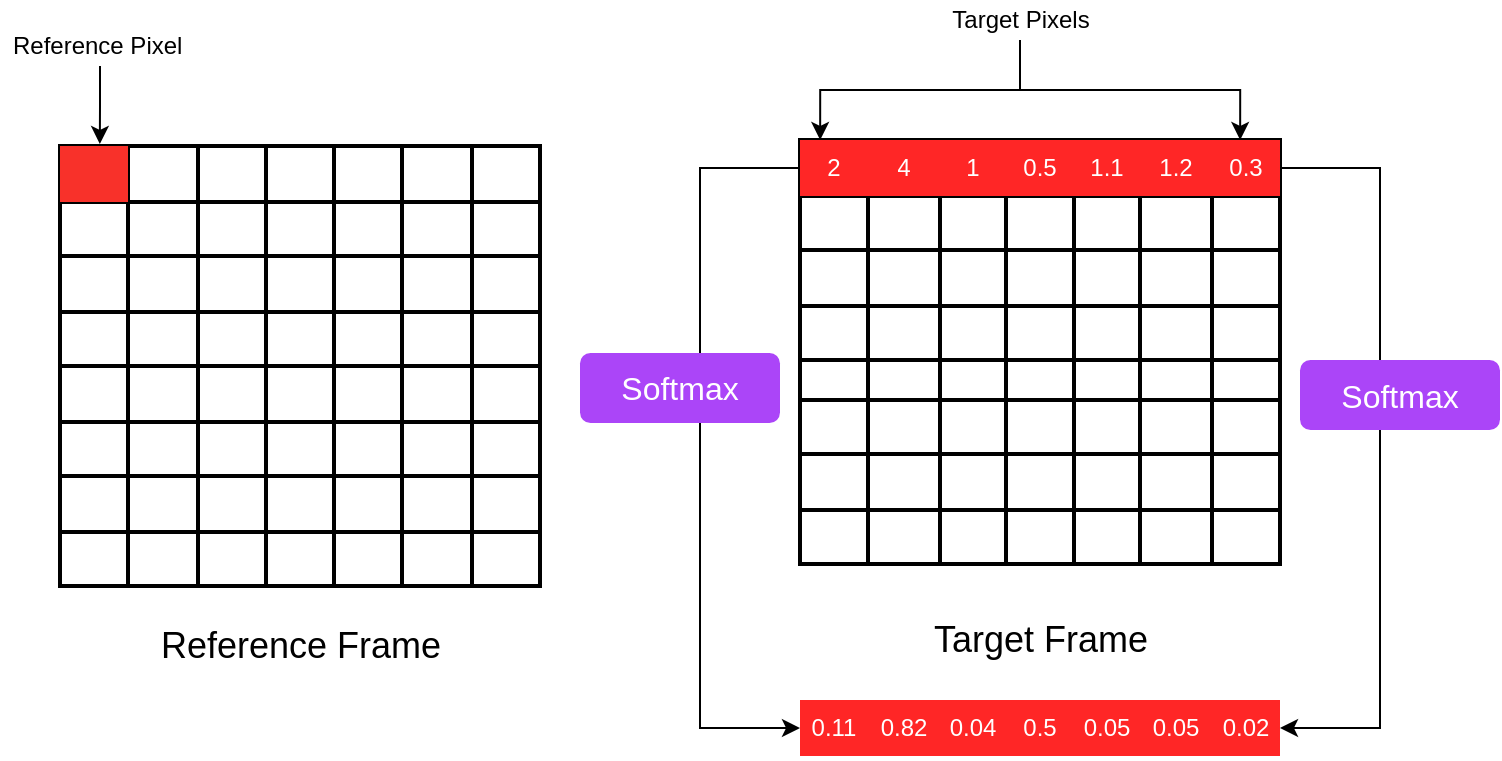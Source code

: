 <mxfile version="13.4.9" type="github"><diagram id="ZaHDb8Vr0umvBKEfv-6q" name="Page-1"><mxGraphModel dx="1355" dy="774" grid="1" gridSize="10" guides="1" tooltips="1" connect="1" arrows="1" fold="1" page="1" pageScale="1" pageWidth="827" pageHeight="1169" math="0" shadow="0"><root><mxCell id="0"/><mxCell id="1" parent="0"/><mxCell id="7DHWSDIL2LUQVgGA5AOa-70" value="" style="shape=table;html=1;whiteSpace=wrap;startSize=0;container=1;collapsible=0;childLayout=tableLayout;strokeWidth=2;" vertex="1" parent="1"><mxGeometry x="460" y="180" width="240" height="212" as="geometry"/></mxCell><mxCell id="7DHWSDIL2LUQVgGA5AOa-71" style="shape=partialRectangle;html=1;whiteSpace=wrap;collapsible=0;dropTarget=0;pointerEvents=0;fillColor=none;top=0;left=0;bottom=0;right=0;points=[[0,0.5],[1,0.5]];portConstraint=eastwest;opacity=0;fontColor=#FFFFFF;" vertex="1" parent="7DHWSDIL2LUQVgGA5AOa-70"><mxGeometry width="240" height="28" as="geometry"/></mxCell><mxCell id="7DHWSDIL2LUQVgGA5AOa-72" value="2" style="shape=partialRectangle;html=1;whiteSpace=wrap;connectable=0;top=0;left=0;bottom=0;right=0;overflow=hidden;fillColor=#FF2626;strokeWidth=3;fontColor=#FFFFFF;" vertex="1" parent="7DHWSDIL2LUQVgGA5AOa-71"><mxGeometry width="34" height="28" as="geometry"/></mxCell><mxCell id="7DHWSDIL2LUQVgGA5AOa-73" value="4" style="shape=partialRectangle;html=1;whiteSpace=wrap;connectable=0;top=0;left=0;bottom=0;right=0;overflow=hidden;fillColor=#FF2626;fontColor=#FFFFFF;" vertex="1" parent="7DHWSDIL2LUQVgGA5AOa-71"><mxGeometry x="34" width="36" height="28" as="geometry"/></mxCell><mxCell id="7DHWSDIL2LUQVgGA5AOa-74" value="1" style="shape=partialRectangle;html=1;whiteSpace=wrap;connectable=0;top=0;left=0;bottom=0;right=0;overflow=hidden;fillColor=#FF2626;fontColor=#FFFFFF;" vertex="1" parent="7DHWSDIL2LUQVgGA5AOa-71"><mxGeometry x="70" width="33" height="28" as="geometry"/></mxCell><mxCell id="7DHWSDIL2LUQVgGA5AOa-75" value="0.5" style="shape=partialRectangle;html=1;whiteSpace=wrap;connectable=0;top=0;left=0;bottom=0;right=0;overflow=hidden;fillColor=#FF2626;fontColor=#FFFFFF;" vertex="1" parent="7DHWSDIL2LUQVgGA5AOa-71"><mxGeometry x="103" width="34" height="28" as="geometry"/></mxCell><mxCell id="7DHWSDIL2LUQVgGA5AOa-76" value="1.1" style="shape=partialRectangle;html=1;whiteSpace=wrap;connectable=0;top=0;left=0;bottom=0;right=0;overflow=hidden;fillColor=#FF2626;fontColor=#FFFFFF;" vertex="1" parent="7DHWSDIL2LUQVgGA5AOa-71"><mxGeometry x="137" width="33" height="28" as="geometry"/></mxCell><mxCell id="7DHWSDIL2LUQVgGA5AOa-77" value="1.2" style="shape=partialRectangle;html=1;whiteSpace=wrap;connectable=0;top=0;left=0;bottom=0;right=0;overflow=hidden;fillColor=#FF2626;fontColor=#FFFFFF;" vertex="1" parent="7DHWSDIL2LUQVgGA5AOa-71"><mxGeometry x="170" width="36" height="28" as="geometry"/></mxCell><mxCell id="7DHWSDIL2LUQVgGA5AOa-78" value="0.3" style="shape=partialRectangle;html=1;whiteSpace=wrap;connectable=0;top=0;left=0;bottom=0;right=0;overflow=hidden;fillColor=#FF2626;fontColor=#FFFFFF;" vertex="1" parent="7DHWSDIL2LUQVgGA5AOa-71"><mxGeometry x="206" width="34" height="28" as="geometry"/></mxCell><mxCell id="7DHWSDIL2LUQVgGA5AOa-79" style="shape=partialRectangle;html=1;whiteSpace=wrap;collapsible=0;dropTarget=0;pointerEvents=0;fillColor=none;top=0;left=0;bottom=0;right=0;points=[[0,0.5],[1,0.5]];portConstraint=eastwest;" vertex="1" parent="7DHWSDIL2LUQVgGA5AOa-70"><mxGeometry y="28" width="240" height="27" as="geometry"/></mxCell><mxCell id="7DHWSDIL2LUQVgGA5AOa-80" style="shape=partialRectangle;html=1;whiteSpace=wrap;connectable=0;fillColor=none;top=0;left=0;bottom=0;right=0;overflow=hidden;" vertex="1" parent="7DHWSDIL2LUQVgGA5AOa-79"><mxGeometry width="34" height="27" as="geometry"/></mxCell><mxCell id="7DHWSDIL2LUQVgGA5AOa-81" style="shape=partialRectangle;html=1;whiteSpace=wrap;connectable=0;fillColor=none;top=0;left=0;bottom=0;right=0;overflow=hidden;" vertex="1" parent="7DHWSDIL2LUQVgGA5AOa-79"><mxGeometry x="34" width="36" height="27" as="geometry"/></mxCell><mxCell id="7DHWSDIL2LUQVgGA5AOa-82" style="shape=partialRectangle;html=1;whiteSpace=wrap;connectable=0;fillColor=none;top=0;left=0;bottom=0;right=0;overflow=hidden;" vertex="1" parent="7DHWSDIL2LUQVgGA5AOa-79"><mxGeometry x="70" width="33" height="27" as="geometry"/></mxCell><mxCell id="7DHWSDIL2LUQVgGA5AOa-83" style="shape=partialRectangle;html=1;whiteSpace=wrap;connectable=0;fillColor=none;top=0;left=0;bottom=0;right=0;overflow=hidden;" vertex="1" parent="7DHWSDIL2LUQVgGA5AOa-79"><mxGeometry x="103" width="34" height="27" as="geometry"/></mxCell><mxCell id="7DHWSDIL2LUQVgGA5AOa-84" style="shape=partialRectangle;html=1;whiteSpace=wrap;connectable=0;fillColor=none;top=0;left=0;bottom=0;right=0;overflow=hidden;" vertex="1" parent="7DHWSDIL2LUQVgGA5AOa-79"><mxGeometry x="137" width="33" height="27" as="geometry"/></mxCell><mxCell id="7DHWSDIL2LUQVgGA5AOa-85" style="shape=partialRectangle;html=1;whiteSpace=wrap;connectable=0;fillColor=none;top=0;left=0;bottom=0;right=0;overflow=hidden;" vertex="1" parent="7DHWSDIL2LUQVgGA5AOa-79"><mxGeometry x="170" width="36" height="27" as="geometry"/></mxCell><mxCell id="7DHWSDIL2LUQVgGA5AOa-86" style="shape=partialRectangle;html=1;whiteSpace=wrap;connectable=0;fillColor=none;top=0;left=0;bottom=0;right=0;overflow=hidden;" vertex="1" parent="7DHWSDIL2LUQVgGA5AOa-79"><mxGeometry x="206" width="34" height="27" as="geometry"/></mxCell><mxCell id="7DHWSDIL2LUQVgGA5AOa-87" style="shape=partialRectangle;html=1;whiteSpace=wrap;collapsible=0;dropTarget=0;pointerEvents=0;fillColor=none;top=0;left=0;bottom=0;right=0;points=[[0,0.5],[1,0.5]];portConstraint=eastwest;" vertex="1" parent="7DHWSDIL2LUQVgGA5AOa-70"><mxGeometry y="55" width="240" height="28" as="geometry"/></mxCell><mxCell id="7DHWSDIL2LUQVgGA5AOa-88" style="shape=partialRectangle;html=1;whiteSpace=wrap;connectable=0;fillColor=none;top=0;left=0;bottom=0;right=0;overflow=hidden;" vertex="1" parent="7DHWSDIL2LUQVgGA5AOa-87"><mxGeometry width="34" height="28" as="geometry"/></mxCell><mxCell id="7DHWSDIL2LUQVgGA5AOa-89" style="shape=partialRectangle;html=1;whiteSpace=wrap;connectable=0;fillColor=none;top=0;left=0;bottom=0;right=0;overflow=hidden;" vertex="1" parent="7DHWSDIL2LUQVgGA5AOa-87"><mxGeometry x="34" width="36" height="28" as="geometry"/></mxCell><mxCell id="7DHWSDIL2LUQVgGA5AOa-90" style="shape=partialRectangle;html=1;whiteSpace=wrap;connectable=0;fillColor=none;top=0;left=0;bottom=0;right=0;overflow=hidden;" vertex="1" parent="7DHWSDIL2LUQVgGA5AOa-87"><mxGeometry x="70" width="33" height="28" as="geometry"/></mxCell><mxCell id="7DHWSDIL2LUQVgGA5AOa-91" style="shape=partialRectangle;html=1;whiteSpace=wrap;connectable=0;fillColor=none;top=0;left=0;bottom=0;right=0;overflow=hidden;" vertex="1" parent="7DHWSDIL2LUQVgGA5AOa-87"><mxGeometry x="103" width="34" height="28" as="geometry"/></mxCell><mxCell id="7DHWSDIL2LUQVgGA5AOa-92" style="shape=partialRectangle;html=1;whiteSpace=wrap;connectable=0;fillColor=none;top=0;left=0;bottom=0;right=0;overflow=hidden;" vertex="1" parent="7DHWSDIL2LUQVgGA5AOa-87"><mxGeometry x="137" width="33" height="28" as="geometry"/></mxCell><mxCell id="7DHWSDIL2LUQVgGA5AOa-93" style="shape=partialRectangle;html=1;whiteSpace=wrap;connectable=0;fillColor=none;top=0;left=0;bottom=0;right=0;overflow=hidden;" vertex="1" parent="7DHWSDIL2LUQVgGA5AOa-87"><mxGeometry x="170" width="36" height="28" as="geometry"/></mxCell><mxCell id="7DHWSDIL2LUQVgGA5AOa-94" style="shape=partialRectangle;html=1;whiteSpace=wrap;connectable=0;fillColor=none;top=0;left=0;bottom=0;right=0;overflow=hidden;" vertex="1" parent="7DHWSDIL2LUQVgGA5AOa-87"><mxGeometry x="206" width="34" height="28" as="geometry"/></mxCell><mxCell id="7DHWSDIL2LUQVgGA5AOa-95" style="shape=partialRectangle;html=1;whiteSpace=wrap;collapsible=0;dropTarget=0;pointerEvents=0;fillColor=none;top=0;left=0;bottom=0;right=0;points=[[0,0.5],[1,0.5]];portConstraint=eastwest;" vertex="1" parent="7DHWSDIL2LUQVgGA5AOa-70"><mxGeometry y="83" width="240" height="27" as="geometry"/></mxCell><mxCell id="7DHWSDIL2LUQVgGA5AOa-96" style="shape=partialRectangle;html=1;whiteSpace=wrap;connectable=0;fillColor=none;top=0;left=0;bottom=0;right=0;overflow=hidden;" vertex="1" parent="7DHWSDIL2LUQVgGA5AOa-95"><mxGeometry width="34" height="27" as="geometry"/></mxCell><mxCell id="7DHWSDIL2LUQVgGA5AOa-97" style="shape=partialRectangle;html=1;whiteSpace=wrap;connectable=0;fillColor=none;top=0;left=0;bottom=0;right=0;overflow=hidden;" vertex="1" parent="7DHWSDIL2LUQVgGA5AOa-95"><mxGeometry x="34" width="36" height="27" as="geometry"/></mxCell><mxCell id="7DHWSDIL2LUQVgGA5AOa-98" style="shape=partialRectangle;html=1;whiteSpace=wrap;connectable=0;fillColor=none;top=0;left=0;bottom=0;right=0;overflow=hidden;" vertex="1" parent="7DHWSDIL2LUQVgGA5AOa-95"><mxGeometry x="70" width="33" height="27" as="geometry"/></mxCell><mxCell id="7DHWSDIL2LUQVgGA5AOa-99" style="shape=partialRectangle;html=1;whiteSpace=wrap;connectable=0;fillColor=none;top=0;left=0;bottom=0;right=0;overflow=hidden;" vertex="1" parent="7DHWSDIL2LUQVgGA5AOa-95"><mxGeometry x="103" width="34" height="27" as="geometry"/></mxCell><mxCell id="7DHWSDIL2LUQVgGA5AOa-100" style="shape=partialRectangle;html=1;whiteSpace=wrap;connectable=0;fillColor=none;top=0;left=0;bottom=0;right=0;overflow=hidden;" vertex="1" parent="7DHWSDIL2LUQVgGA5AOa-95"><mxGeometry x="137" width="33" height="27" as="geometry"/></mxCell><mxCell id="7DHWSDIL2LUQVgGA5AOa-101" style="shape=partialRectangle;html=1;whiteSpace=wrap;connectable=0;fillColor=none;top=0;left=0;bottom=0;right=0;overflow=hidden;" vertex="1" parent="7DHWSDIL2LUQVgGA5AOa-95"><mxGeometry x="170" width="36" height="27" as="geometry"/></mxCell><mxCell id="7DHWSDIL2LUQVgGA5AOa-102" style="shape=partialRectangle;html=1;whiteSpace=wrap;connectable=0;fillColor=none;top=0;left=0;bottom=0;right=0;overflow=hidden;" vertex="1" parent="7DHWSDIL2LUQVgGA5AOa-95"><mxGeometry x="206" width="34" height="27" as="geometry"/></mxCell><mxCell id="7DHWSDIL2LUQVgGA5AOa-103" style="shape=partialRectangle;html=1;whiteSpace=wrap;collapsible=0;dropTarget=0;pointerEvents=0;fillColor=none;top=0;left=0;bottom=0;right=0;points=[[0,0.5],[1,0.5]];portConstraint=eastwest;" vertex="1" parent="7DHWSDIL2LUQVgGA5AOa-70"><mxGeometry y="110" width="240" height="20" as="geometry"/></mxCell><mxCell id="7DHWSDIL2LUQVgGA5AOa-104" style="shape=partialRectangle;html=1;whiteSpace=wrap;connectable=0;fillColor=none;top=0;left=0;bottom=0;right=0;overflow=hidden;" vertex="1" parent="7DHWSDIL2LUQVgGA5AOa-103"><mxGeometry width="34" height="20" as="geometry"/></mxCell><mxCell id="7DHWSDIL2LUQVgGA5AOa-105" style="shape=partialRectangle;html=1;whiteSpace=wrap;connectable=0;fillColor=none;top=0;left=0;bottom=0;right=0;overflow=hidden;" vertex="1" parent="7DHWSDIL2LUQVgGA5AOa-103"><mxGeometry x="34" width="36" height="20" as="geometry"/></mxCell><mxCell id="7DHWSDIL2LUQVgGA5AOa-106" style="shape=partialRectangle;html=1;whiteSpace=wrap;connectable=0;fillColor=none;top=0;left=0;bottom=0;right=0;overflow=hidden;" vertex="1" parent="7DHWSDIL2LUQVgGA5AOa-103"><mxGeometry x="70" width="33" height="20" as="geometry"/></mxCell><mxCell id="7DHWSDIL2LUQVgGA5AOa-107" style="shape=partialRectangle;html=1;whiteSpace=wrap;connectable=0;fillColor=none;top=0;left=0;bottom=0;right=0;overflow=hidden;" vertex="1" parent="7DHWSDIL2LUQVgGA5AOa-103"><mxGeometry x="103" width="34" height="20" as="geometry"/></mxCell><mxCell id="7DHWSDIL2LUQVgGA5AOa-108" style="shape=partialRectangle;html=1;whiteSpace=wrap;connectable=0;fillColor=none;top=0;left=0;bottom=0;right=0;overflow=hidden;" vertex="1" parent="7DHWSDIL2LUQVgGA5AOa-103"><mxGeometry x="137" width="33" height="20" as="geometry"/></mxCell><mxCell id="7DHWSDIL2LUQVgGA5AOa-109" style="shape=partialRectangle;html=1;whiteSpace=wrap;connectable=0;fillColor=none;top=0;left=0;bottom=0;right=0;overflow=hidden;" vertex="1" parent="7DHWSDIL2LUQVgGA5AOa-103"><mxGeometry x="170" width="36" height="20" as="geometry"/></mxCell><mxCell id="7DHWSDIL2LUQVgGA5AOa-110" style="shape=partialRectangle;html=1;whiteSpace=wrap;connectable=0;fillColor=none;top=0;left=0;bottom=0;right=0;overflow=hidden;" vertex="1" parent="7DHWSDIL2LUQVgGA5AOa-103"><mxGeometry x="206" width="34" height="20" as="geometry"/></mxCell><mxCell id="7DHWSDIL2LUQVgGA5AOa-111" value="" style="shape=partialRectangle;html=1;whiteSpace=wrap;collapsible=0;dropTarget=0;pointerEvents=0;fillColor=none;top=0;left=0;bottom=0;right=0;points=[[0,0.5],[1,0.5]];portConstraint=eastwest;" vertex="1" parent="7DHWSDIL2LUQVgGA5AOa-70"><mxGeometry y="130" width="240" height="27" as="geometry"/></mxCell><mxCell id="7DHWSDIL2LUQVgGA5AOa-112" style="shape=partialRectangle;html=1;whiteSpace=wrap;connectable=0;fillColor=none;top=0;left=0;bottom=0;right=0;overflow=hidden;" vertex="1" parent="7DHWSDIL2LUQVgGA5AOa-111"><mxGeometry width="34" height="27" as="geometry"/></mxCell><mxCell id="7DHWSDIL2LUQVgGA5AOa-113" style="shape=partialRectangle;html=1;whiteSpace=wrap;connectable=0;fillColor=none;top=0;left=0;bottom=0;right=0;overflow=hidden;" vertex="1" parent="7DHWSDIL2LUQVgGA5AOa-111"><mxGeometry x="34" width="36" height="27" as="geometry"/></mxCell><mxCell id="7DHWSDIL2LUQVgGA5AOa-114" style="shape=partialRectangle;html=1;whiteSpace=wrap;connectable=0;fillColor=none;top=0;left=0;bottom=0;right=0;overflow=hidden;" vertex="1" parent="7DHWSDIL2LUQVgGA5AOa-111"><mxGeometry x="70" width="33" height="27" as="geometry"/></mxCell><mxCell id="7DHWSDIL2LUQVgGA5AOa-115" value="" style="shape=partialRectangle;html=1;whiteSpace=wrap;connectable=0;fillColor=none;top=0;left=0;bottom=0;right=0;overflow=hidden;" vertex="1" parent="7DHWSDIL2LUQVgGA5AOa-111"><mxGeometry x="103" width="34" height="27" as="geometry"/></mxCell><mxCell id="7DHWSDIL2LUQVgGA5AOa-116" value="" style="shape=partialRectangle;html=1;whiteSpace=wrap;connectable=0;fillColor=none;top=0;left=0;bottom=0;right=0;overflow=hidden;" vertex="1" parent="7DHWSDIL2LUQVgGA5AOa-111"><mxGeometry x="137" width="33" height="27" as="geometry"/></mxCell><mxCell id="7DHWSDIL2LUQVgGA5AOa-117" value="" style="shape=partialRectangle;html=1;whiteSpace=wrap;connectable=0;fillColor=none;top=0;left=0;bottom=0;right=0;overflow=hidden;" vertex="1" parent="7DHWSDIL2LUQVgGA5AOa-111"><mxGeometry x="170" width="36" height="27" as="geometry"/></mxCell><mxCell id="7DHWSDIL2LUQVgGA5AOa-118" style="shape=partialRectangle;html=1;whiteSpace=wrap;connectable=0;fillColor=none;top=0;left=0;bottom=0;right=0;overflow=hidden;" vertex="1" parent="7DHWSDIL2LUQVgGA5AOa-111"><mxGeometry x="206" width="34" height="27" as="geometry"/></mxCell><mxCell id="7DHWSDIL2LUQVgGA5AOa-119" value="" style="shape=partialRectangle;html=1;whiteSpace=wrap;collapsible=0;dropTarget=0;pointerEvents=0;fillColor=none;top=0;left=0;bottom=0;right=0;points=[[0,0.5],[1,0.5]];portConstraint=eastwest;" vertex="1" parent="7DHWSDIL2LUQVgGA5AOa-70"><mxGeometry y="157" width="240" height="28" as="geometry"/></mxCell><mxCell id="7DHWSDIL2LUQVgGA5AOa-120" style="shape=partialRectangle;html=1;whiteSpace=wrap;connectable=0;fillColor=none;top=0;left=0;bottom=0;right=0;overflow=hidden;" vertex="1" parent="7DHWSDIL2LUQVgGA5AOa-119"><mxGeometry width="34" height="28" as="geometry"/></mxCell><mxCell id="7DHWSDIL2LUQVgGA5AOa-121" style="shape=partialRectangle;html=1;whiteSpace=wrap;connectable=0;fillColor=none;top=0;left=0;bottom=0;right=0;overflow=hidden;" vertex="1" parent="7DHWSDIL2LUQVgGA5AOa-119"><mxGeometry x="34" width="36" height="28" as="geometry"/></mxCell><mxCell id="7DHWSDIL2LUQVgGA5AOa-122" style="shape=partialRectangle;html=1;whiteSpace=wrap;connectable=0;fillColor=none;top=0;left=0;bottom=0;right=0;overflow=hidden;" vertex="1" parent="7DHWSDIL2LUQVgGA5AOa-119"><mxGeometry x="70" width="33" height="28" as="geometry"/></mxCell><mxCell id="7DHWSDIL2LUQVgGA5AOa-123" value="" style="shape=partialRectangle;html=1;whiteSpace=wrap;connectable=0;fillColor=none;top=0;left=0;bottom=0;right=0;overflow=hidden;" vertex="1" parent="7DHWSDIL2LUQVgGA5AOa-119"><mxGeometry x="103" width="34" height="28" as="geometry"/></mxCell><mxCell id="7DHWSDIL2LUQVgGA5AOa-124" value="" style="shape=partialRectangle;html=1;whiteSpace=wrap;connectable=0;fillColor=none;top=0;left=0;bottom=0;right=0;overflow=hidden;" vertex="1" parent="7DHWSDIL2LUQVgGA5AOa-119"><mxGeometry x="137" width="33" height="28" as="geometry"/></mxCell><mxCell id="7DHWSDIL2LUQVgGA5AOa-125" value="" style="shape=partialRectangle;html=1;whiteSpace=wrap;connectable=0;fillColor=none;top=0;left=0;bottom=0;right=0;overflow=hidden;" vertex="1" parent="7DHWSDIL2LUQVgGA5AOa-119"><mxGeometry x="170" width="36" height="28" as="geometry"/></mxCell><mxCell id="7DHWSDIL2LUQVgGA5AOa-126" style="shape=partialRectangle;html=1;whiteSpace=wrap;connectable=0;fillColor=none;top=0;left=0;bottom=0;right=0;overflow=hidden;" vertex="1" parent="7DHWSDIL2LUQVgGA5AOa-119"><mxGeometry x="206" width="34" height="28" as="geometry"/></mxCell><mxCell id="7DHWSDIL2LUQVgGA5AOa-127" value="" style="shape=partialRectangle;html=1;whiteSpace=wrap;collapsible=0;dropTarget=0;pointerEvents=0;fillColor=none;top=0;left=0;bottom=0;right=0;points=[[0,0.5],[1,0.5]];portConstraint=eastwest;" vertex="1" parent="7DHWSDIL2LUQVgGA5AOa-70"><mxGeometry y="185" width="240" height="27" as="geometry"/></mxCell><mxCell id="7DHWSDIL2LUQVgGA5AOa-128" style="shape=partialRectangle;html=1;whiteSpace=wrap;connectable=0;fillColor=none;top=0;left=0;bottom=0;right=0;overflow=hidden;" vertex="1" parent="7DHWSDIL2LUQVgGA5AOa-127"><mxGeometry width="34" height="27" as="geometry"/></mxCell><mxCell id="7DHWSDIL2LUQVgGA5AOa-129" style="shape=partialRectangle;html=1;whiteSpace=wrap;connectable=0;fillColor=none;top=0;left=0;bottom=0;right=0;overflow=hidden;" vertex="1" parent="7DHWSDIL2LUQVgGA5AOa-127"><mxGeometry x="34" width="36" height="27" as="geometry"/></mxCell><mxCell id="7DHWSDIL2LUQVgGA5AOa-130" style="shape=partialRectangle;html=1;whiteSpace=wrap;connectable=0;fillColor=none;top=0;left=0;bottom=0;right=0;overflow=hidden;" vertex="1" parent="7DHWSDIL2LUQVgGA5AOa-127"><mxGeometry x="70" width="33" height="27" as="geometry"/></mxCell><mxCell id="7DHWSDIL2LUQVgGA5AOa-131" value="" style="shape=partialRectangle;html=1;whiteSpace=wrap;connectable=0;fillColor=none;top=0;left=0;bottom=0;right=0;overflow=hidden;" vertex="1" parent="7DHWSDIL2LUQVgGA5AOa-127"><mxGeometry x="103" width="34" height="27" as="geometry"/></mxCell><mxCell id="7DHWSDIL2LUQVgGA5AOa-132" value="" style="shape=partialRectangle;html=1;whiteSpace=wrap;connectable=0;fillColor=none;top=0;left=0;bottom=0;right=0;overflow=hidden;" vertex="1" parent="7DHWSDIL2LUQVgGA5AOa-127"><mxGeometry x="137" width="33" height="27" as="geometry"/></mxCell><mxCell id="7DHWSDIL2LUQVgGA5AOa-133" value="" style="shape=partialRectangle;html=1;whiteSpace=wrap;connectable=0;fillColor=none;top=0;left=0;bottom=0;right=0;overflow=hidden;" vertex="1" parent="7DHWSDIL2LUQVgGA5AOa-127"><mxGeometry x="170" width="36" height="27" as="geometry"/></mxCell><mxCell id="7DHWSDIL2LUQVgGA5AOa-134" style="shape=partialRectangle;html=1;whiteSpace=wrap;connectable=0;fillColor=none;top=0;left=0;bottom=0;right=0;overflow=hidden;" vertex="1" parent="7DHWSDIL2LUQVgGA5AOa-127"><mxGeometry x="206" width="34" height="27" as="geometry"/></mxCell><mxCell id="7DHWSDIL2LUQVgGA5AOa-136" style="edgeStyle=orthogonalEdgeStyle;rounded=0;orthogonalLoop=1;jettySize=auto;html=1;entryX=0.083;entryY=-0.036;entryDx=0;entryDy=0;entryPerimeter=0;" edge="1" parent="1" source="7DHWSDIL2LUQVgGA5AOa-135" target="7DHWSDIL2LUQVgGA5AOa-62"><mxGeometry relative="1" as="geometry"/></mxCell><mxCell id="7DHWSDIL2LUQVgGA5AOa-135" value="Reference Pixel&amp;nbsp;" style="text;html=1;resizable=0;autosize=1;align=center;verticalAlign=middle;points=[];fillColor=none;strokeColor=none;rounded=0;" vertex="1" parent="1"><mxGeometry x="60" y="123" width="100" height="20" as="geometry"/></mxCell><mxCell id="7DHWSDIL2LUQVgGA5AOa-138" style="edgeStyle=orthogonalEdgeStyle;rounded=0;orthogonalLoop=1;jettySize=auto;html=1;entryX=0.042;entryY=0;entryDx=0;entryDy=0;entryPerimeter=0;" edge="1" parent="1" source="7DHWSDIL2LUQVgGA5AOa-137" target="7DHWSDIL2LUQVgGA5AOa-71"><mxGeometry relative="1" as="geometry"/></mxCell><mxCell id="7DHWSDIL2LUQVgGA5AOa-139" style="edgeStyle=orthogonalEdgeStyle;rounded=0;orthogonalLoop=1;jettySize=auto;html=1;entryX=0.917;entryY=0;entryDx=0;entryDy=0;entryPerimeter=0;" edge="1" parent="1" source="7DHWSDIL2LUQVgGA5AOa-137" target="7DHWSDIL2LUQVgGA5AOa-71"><mxGeometry relative="1" as="geometry"/></mxCell><mxCell id="7DHWSDIL2LUQVgGA5AOa-137" value="Target Pixels" style="text;html=1;resizable=0;autosize=1;align=center;verticalAlign=middle;points=[];fillColor=none;strokeColor=none;rounded=0;" vertex="1" parent="1"><mxGeometry x="530" y="110" width="80" height="20" as="geometry"/></mxCell><mxCell id="7DHWSDIL2LUQVgGA5AOa-140" value="&lt;font style=&quot;font-size: 18px&quot;&gt;Reference Frame&lt;/font&gt;" style="text;html=1;resizable=0;autosize=1;align=center;verticalAlign=middle;points=[];fillColor=none;strokeColor=none;rounded=0;opacity=0;" vertex="1" parent="1"><mxGeometry x="130" y="423" width="160" height="20" as="geometry"/></mxCell><mxCell id="7DHWSDIL2LUQVgGA5AOa-141" value="&lt;font style=&quot;font-size: 18px&quot;&gt;Target Frame&lt;/font&gt;" style="text;html=1;resizable=0;autosize=1;align=center;verticalAlign=middle;points=[];fillColor=none;strokeColor=none;rounded=0;opacity=0;" vertex="1" parent="1"><mxGeometry x="520" y="420" width="120" height="20" as="geometry"/></mxCell><mxCell id="7DHWSDIL2LUQVgGA5AOa-259" value="0." style="shape=partialRectangle;html=1;whiteSpace=wrap;collapsible=0;dropTarget=0;pointerEvents=0;fillColor=none;top=0;left=0;bottom=0;right=0;points=[[0,0.5],[1,0.5]];portConstraint=eastwest;opacity=0;fontColor=#FFFFFF;" vertex="1" parent="1"><mxGeometry x="460" y="460" width="240" height="28" as="geometry"/></mxCell><mxCell id="7DHWSDIL2LUQVgGA5AOa-260" value="0.11" style="shape=partialRectangle;html=1;whiteSpace=wrap;connectable=0;top=0;left=0;bottom=0;right=0;overflow=hidden;fillColor=#FF2626;strokeWidth=3;fontColor=#FFFFFF;" vertex="1" parent="7DHWSDIL2LUQVgGA5AOa-259"><mxGeometry width="34" height="28" as="geometry"/></mxCell><mxCell id="7DHWSDIL2LUQVgGA5AOa-261" value="0.82" style="shape=partialRectangle;html=1;whiteSpace=wrap;connectable=0;top=0;left=0;bottom=0;right=0;overflow=hidden;fillColor=#FF2626;fontColor=#FFFFFF;" vertex="1" parent="7DHWSDIL2LUQVgGA5AOa-259"><mxGeometry x="34" width="36" height="28" as="geometry"/></mxCell><mxCell id="7DHWSDIL2LUQVgGA5AOa-262" value="0.04" style="shape=partialRectangle;html=1;whiteSpace=wrap;connectable=0;top=0;left=0;bottom=0;right=0;overflow=hidden;fillColor=#FF2626;fontColor=#FFFFFF;" vertex="1" parent="7DHWSDIL2LUQVgGA5AOa-259"><mxGeometry x="70" width="33" height="28" as="geometry"/></mxCell><mxCell id="7DHWSDIL2LUQVgGA5AOa-263" value="0.5" style="shape=partialRectangle;html=1;whiteSpace=wrap;connectable=0;top=0;left=0;bottom=0;right=0;overflow=hidden;fillColor=#FF2626;fontColor=#FFFFFF;" vertex="1" parent="7DHWSDIL2LUQVgGA5AOa-259"><mxGeometry x="103" width="34" height="28" as="geometry"/></mxCell><mxCell id="7DHWSDIL2LUQVgGA5AOa-264" value="0.05" style="shape=partialRectangle;html=1;whiteSpace=wrap;connectable=0;top=0;left=0;bottom=0;right=0;overflow=hidden;fillColor=#FF2626;fontColor=#FFFFFF;" vertex="1" parent="7DHWSDIL2LUQVgGA5AOa-259"><mxGeometry x="137" width="33" height="28" as="geometry"/></mxCell><mxCell id="7DHWSDIL2LUQVgGA5AOa-265" value="0.05" style="shape=partialRectangle;html=1;whiteSpace=wrap;connectable=0;top=0;left=0;bottom=0;right=0;overflow=hidden;fillColor=#FF2626;fontColor=#FFFFFF;" vertex="1" parent="7DHWSDIL2LUQVgGA5AOa-259"><mxGeometry x="170" width="36" height="28" as="geometry"/></mxCell><mxCell id="7DHWSDIL2LUQVgGA5AOa-266" value="0.02" style="shape=partialRectangle;html=1;whiteSpace=wrap;connectable=0;top=0;left=0;bottom=0;right=0;overflow=hidden;fillColor=#FF2626;fontColor=#FFFFFF;" vertex="1" parent="7DHWSDIL2LUQVgGA5AOa-259"><mxGeometry x="206" width="34" height="28" as="geometry"/></mxCell><mxCell id="7DHWSDIL2LUQVgGA5AOa-268" style="edgeStyle=orthogonalEdgeStyle;rounded=0;orthogonalLoop=1;jettySize=auto;html=1;entryX=1;entryY=0.5;entryDx=0;entryDy=0;" edge="1" parent="1" source="7DHWSDIL2LUQVgGA5AOa-71" target="7DHWSDIL2LUQVgGA5AOa-259"><mxGeometry relative="1" as="geometry"><Array as="points"><mxPoint x="750" y="194"/><mxPoint x="750" y="474"/></Array></mxGeometry></mxCell><mxCell id="7DHWSDIL2LUQVgGA5AOa-276" value="&lt;font style=&quot;font-size: 16px&quot;&gt;Softmax&lt;/font&gt;" style="rounded=1;whiteSpace=wrap;html=1;labelBackgroundColor=none;strokeWidth=5;strokeColor=none;fillColor=#AB45F8;fontColor=#FFFFFF;" vertex="1" parent="1"><mxGeometry x="710" y="290" width="100" height="35" as="geometry"/></mxCell><mxCell id="7DHWSDIL2LUQVgGA5AOa-1" value="" style="shape=table;html=1;whiteSpace=wrap;startSize=0;container=1;collapsible=0;childLayout=tableLayout;strokeWidth=2;" vertex="1" parent="1"><mxGeometry x="90" y="183" width="240" height="220" as="geometry"/></mxCell><mxCell id="7DHWSDIL2LUQVgGA5AOa-62" style="shape=partialRectangle;html=1;whiteSpace=wrap;collapsible=0;dropTarget=0;pointerEvents=0;fillColor=none;top=0;left=0;bottom=0;right=0;points=[[0,0.5],[1,0.5]];portConstraint=eastwest;" vertex="1" parent="7DHWSDIL2LUQVgGA5AOa-1"><mxGeometry width="240" height="28" as="geometry"/></mxCell><mxCell id="7DHWSDIL2LUQVgGA5AOa-63" style="shape=partialRectangle;html=1;whiteSpace=wrap;connectable=0;top=0;left=0;bottom=0;right=0;overflow=hidden;strokeColor=#b85450;fillColor=#F8312A;" vertex="1" parent="7DHWSDIL2LUQVgGA5AOa-62"><mxGeometry width="34" height="28" as="geometry"/></mxCell><mxCell id="7DHWSDIL2LUQVgGA5AOa-64" style="shape=partialRectangle;html=1;whiteSpace=wrap;connectable=0;fillColor=none;top=0;left=0;bottom=0;right=0;overflow=hidden;" vertex="1" parent="7DHWSDIL2LUQVgGA5AOa-62"><mxGeometry x="34" width="35" height="28" as="geometry"/></mxCell><mxCell id="7DHWSDIL2LUQVgGA5AOa-65" style="shape=partialRectangle;html=1;whiteSpace=wrap;connectable=0;fillColor=none;top=0;left=0;bottom=0;right=0;overflow=hidden;" vertex="1" parent="7DHWSDIL2LUQVgGA5AOa-62"><mxGeometry x="69" width="34" height="28" as="geometry"/></mxCell><mxCell id="7DHWSDIL2LUQVgGA5AOa-66" style="shape=partialRectangle;html=1;whiteSpace=wrap;connectable=0;fillColor=none;top=0;left=0;bottom=0;right=0;overflow=hidden;" vertex="1" parent="7DHWSDIL2LUQVgGA5AOa-62"><mxGeometry x="103" width="34" height="28" as="geometry"/></mxCell><mxCell id="7DHWSDIL2LUQVgGA5AOa-67" style="shape=partialRectangle;html=1;whiteSpace=wrap;connectable=0;fillColor=none;top=0;left=0;bottom=0;right=0;overflow=hidden;" vertex="1" parent="7DHWSDIL2LUQVgGA5AOa-62"><mxGeometry x="137" width="34" height="28" as="geometry"/></mxCell><mxCell id="7DHWSDIL2LUQVgGA5AOa-68" style="shape=partialRectangle;html=1;whiteSpace=wrap;connectable=0;fillColor=none;top=0;left=0;bottom=0;right=0;overflow=hidden;" vertex="1" parent="7DHWSDIL2LUQVgGA5AOa-62"><mxGeometry x="171" width="35" height="28" as="geometry"/></mxCell><mxCell id="7DHWSDIL2LUQVgGA5AOa-69" style="shape=partialRectangle;html=1;whiteSpace=wrap;connectable=0;fillColor=none;top=0;left=0;bottom=0;right=0;overflow=hidden;" vertex="1" parent="7DHWSDIL2LUQVgGA5AOa-62"><mxGeometry x="206" width="34" height="28" as="geometry"/></mxCell><mxCell id="7DHWSDIL2LUQVgGA5AOa-54" style="shape=partialRectangle;html=1;whiteSpace=wrap;collapsible=0;dropTarget=0;pointerEvents=0;fillColor=none;top=0;left=0;bottom=0;right=0;points=[[0,0.5],[1,0.5]];portConstraint=eastwest;" vertex="1" parent="7DHWSDIL2LUQVgGA5AOa-1"><mxGeometry y="28" width="240" height="27" as="geometry"/></mxCell><mxCell id="7DHWSDIL2LUQVgGA5AOa-55" style="shape=partialRectangle;html=1;whiteSpace=wrap;connectable=0;fillColor=none;top=0;left=0;bottom=0;right=0;overflow=hidden;" vertex="1" parent="7DHWSDIL2LUQVgGA5AOa-54"><mxGeometry width="34" height="27" as="geometry"/></mxCell><mxCell id="7DHWSDIL2LUQVgGA5AOa-56" style="shape=partialRectangle;html=1;whiteSpace=wrap;connectable=0;fillColor=none;top=0;left=0;bottom=0;right=0;overflow=hidden;" vertex="1" parent="7DHWSDIL2LUQVgGA5AOa-54"><mxGeometry x="34" width="35" height="27" as="geometry"/></mxCell><mxCell id="7DHWSDIL2LUQVgGA5AOa-57" style="shape=partialRectangle;html=1;whiteSpace=wrap;connectable=0;fillColor=none;top=0;left=0;bottom=0;right=0;overflow=hidden;" vertex="1" parent="7DHWSDIL2LUQVgGA5AOa-54"><mxGeometry x="69" width="34" height="27" as="geometry"/></mxCell><mxCell id="7DHWSDIL2LUQVgGA5AOa-58" style="shape=partialRectangle;html=1;whiteSpace=wrap;connectable=0;fillColor=none;top=0;left=0;bottom=0;right=0;overflow=hidden;" vertex="1" parent="7DHWSDIL2LUQVgGA5AOa-54"><mxGeometry x="103" width="34" height="27" as="geometry"/></mxCell><mxCell id="7DHWSDIL2LUQVgGA5AOa-59" style="shape=partialRectangle;html=1;whiteSpace=wrap;connectable=0;fillColor=none;top=0;left=0;bottom=0;right=0;overflow=hidden;" vertex="1" parent="7DHWSDIL2LUQVgGA5AOa-54"><mxGeometry x="137" width="34" height="27" as="geometry"/></mxCell><mxCell id="7DHWSDIL2LUQVgGA5AOa-60" style="shape=partialRectangle;html=1;whiteSpace=wrap;connectable=0;fillColor=none;top=0;left=0;bottom=0;right=0;overflow=hidden;" vertex="1" parent="7DHWSDIL2LUQVgGA5AOa-54"><mxGeometry x="171" width="35" height="27" as="geometry"/></mxCell><mxCell id="7DHWSDIL2LUQVgGA5AOa-61" style="shape=partialRectangle;html=1;whiteSpace=wrap;connectable=0;fillColor=none;top=0;left=0;bottom=0;right=0;overflow=hidden;" vertex="1" parent="7DHWSDIL2LUQVgGA5AOa-54"><mxGeometry x="206" width="34" height="27" as="geometry"/></mxCell><mxCell id="7DHWSDIL2LUQVgGA5AOa-46" style="shape=partialRectangle;html=1;whiteSpace=wrap;collapsible=0;dropTarget=0;pointerEvents=0;fillColor=none;top=0;left=0;bottom=0;right=0;points=[[0,0.5],[1,0.5]];portConstraint=eastwest;" vertex="1" parent="7DHWSDIL2LUQVgGA5AOa-1"><mxGeometry y="55" width="240" height="28" as="geometry"/></mxCell><mxCell id="7DHWSDIL2LUQVgGA5AOa-47" style="shape=partialRectangle;html=1;whiteSpace=wrap;connectable=0;fillColor=none;top=0;left=0;bottom=0;right=0;overflow=hidden;" vertex="1" parent="7DHWSDIL2LUQVgGA5AOa-46"><mxGeometry width="34" height="28" as="geometry"/></mxCell><mxCell id="7DHWSDIL2LUQVgGA5AOa-48" style="shape=partialRectangle;html=1;whiteSpace=wrap;connectable=0;fillColor=none;top=0;left=0;bottom=0;right=0;overflow=hidden;" vertex="1" parent="7DHWSDIL2LUQVgGA5AOa-46"><mxGeometry x="34" width="35" height="28" as="geometry"/></mxCell><mxCell id="7DHWSDIL2LUQVgGA5AOa-49" style="shape=partialRectangle;html=1;whiteSpace=wrap;connectable=0;fillColor=none;top=0;left=0;bottom=0;right=0;overflow=hidden;" vertex="1" parent="7DHWSDIL2LUQVgGA5AOa-46"><mxGeometry x="69" width="34" height="28" as="geometry"/></mxCell><mxCell id="7DHWSDIL2LUQVgGA5AOa-50" style="shape=partialRectangle;html=1;whiteSpace=wrap;connectable=0;fillColor=none;top=0;left=0;bottom=0;right=0;overflow=hidden;" vertex="1" parent="7DHWSDIL2LUQVgGA5AOa-46"><mxGeometry x="103" width="34" height="28" as="geometry"/></mxCell><mxCell id="7DHWSDIL2LUQVgGA5AOa-51" style="shape=partialRectangle;html=1;whiteSpace=wrap;connectable=0;fillColor=none;top=0;left=0;bottom=0;right=0;overflow=hidden;" vertex="1" parent="7DHWSDIL2LUQVgGA5AOa-46"><mxGeometry x="137" width="34" height="28" as="geometry"/></mxCell><mxCell id="7DHWSDIL2LUQVgGA5AOa-52" style="shape=partialRectangle;html=1;whiteSpace=wrap;connectable=0;fillColor=none;top=0;left=0;bottom=0;right=0;overflow=hidden;" vertex="1" parent="7DHWSDIL2LUQVgGA5AOa-46"><mxGeometry x="171" width="35" height="28" as="geometry"/></mxCell><mxCell id="7DHWSDIL2LUQVgGA5AOa-53" style="shape=partialRectangle;html=1;whiteSpace=wrap;connectable=0;fillColor=none;top=0;left=0;bottom=0;right=0;overflow=hidden;" vertex="1" parent="7DHWSDIL2LUQVgGA5AOa-46"><mxGeometry x="206" width="34" height="28" as="geometry"/></mxCell><mxCell id="7DHWSDIL2LUQVgGA5AOa-38" style="shape=partialRectangle;html=1;whiteSpace=wrap;collapsible=0;dropTarget=0;pointerEvents=0;fillColor=none;top=0;left=0;bottom=0;right=0;points=[[0,0.5],[1,0.5]];portConstraint=eastwest;" vertex="1" parent="7DHWSDIL2LUQVgGA5AOa-1"><mxGeometry y="83" width="240" height="27" as="geometry"/></mxCell><mxCell id="7DHWSDIL2LUQVgGA5AOa-39" style="shape=partialRectangle;html=1;whiteSpace=wrap;connectable=0;fillColor=none;top=0;left=0;bottom=0;right=0;overflow=hidden;" vertex="1" parent="7DHWSDIL2LUQVgGA5AOa-38"><mxGeometry width="34" height="27" as="geometry"/></mxCell><mxCell id="7DHWSDIL2LUQVgGA5AOa-40" style="shape=partialRectangle;html=1;whiteSpace=wrap;connectable=0;fillColor=none;top=0;left=0;bottom=0;right=0;overflow=hidden;" vertex="1" parent="7DHWSDIL2LUQVgGA5AOa-38"><mxGeometry x="34" width="35" height="27" as="geometry"/></mxCell><mxCell id="7DHWSDIL2LUQVgGA5AOa-41" style="shape=partialRectangle;html=1;whiteSpace=wrap;connectable=0;fillColor=none;top=0;left=0;bottom=0;right=0;overflow=hidden;" vertex="1" parent="7DHWSDIL2LUQVgGA5AOa-38"><mxGeometry x="69" width="34" height="27" as="geometry"/></mxCell><mxCell id="7DHWSDIL2LUQVgGA5AOa-42" style="shape=partialRectangle;html=1;whiteSpace=wrap;connectable=0;fillColor=none;top=0;left=0;bottom=0;right=0;overflow=hidden;" vertex="1" parent="7DHWSDIL2LUQVgGA5AOa-38"><mxGeometry x="103" width="34" height="27" as="geometry"/></mxCell><mxCell id="7DHWSDIL2LUQVgGA5AOa-43" style="shape=partialRectangle;html=1;whiteSpace=wrap;connectable=0;fillColor=none;top=0;left=0;bottom=0;right=0;overflow=hidden;" vertex="1" parent="7DHWSDIL2LUQVgGA5AOa-38"><mxGeometry x="137" width="34" height="27" as="geometry"/></mxCell><mxCell id="7DHWSDIL2LUQVgGA5AOa-44" style="shape=partialRectangle;html=1;whiteSpace=wrap;connectable=0;fillColor=none;top=0;left=0;bottom=0;right=0;overflow=hidden;" vertex="1" parent="7DHWSDIL2LUQVgGA5AOa-38"><mxGeometry x="171" width="35" height="27" as="geometry"/></mxCell><mxCell id="7DHWSDIL2LUQVgGA5AOa-45" style="shape=partialRectangle;html=1;whiteSpace=wrap;connectable=0;fillColor=none;top=0;left=0;bottom=0;right=0;overflow=hidden;" vertex="1" parent="7DHWSDIL2LUQVgGA5AOa-38"><mxGeometry x="206" width="34" height="27" as="geometry"/></mxCell><mxCell id="7DHWSDIL2LUQVgGA5AOa-30" style="shape=partialRectangle;html=1;whiteSpace=wrap;collapsible=0;dropTarget=0;pointerEvents=0;fillColor=none;top=0;left=0;bottom=0;right=0;points=[[0,0.5],[1,0.5]];portConstraint=eastwest;" vertex="1" parent="7DHWSDIL2LUQVgGA5AOa-1"><mxGeometry y="110" width="240" height="28" as="geometry"/></mxCell><mxCell id="7DHWSDIL2LUQVgGA5AOa-31" style="shape=partialRectangle;html=1;whiteSpace=wrap;connectable=0;fillColor=none;top=0;left=0;bottom=0;right=0;overflow=hidden;" vertex="1" parent="7DHWSDIL2LUQVgGA5AOa-30"><mxGeometry width="34" height="28" as="geometry"/></mxCell><mxCell id="7DHWSDIL2LUQVgGA5AOa-32" style="shape=partialRectangle;html=1;whiteSpace=wrap;connectable=0;fillColor=none;top=0;left=0;bottom=0;right=0;overflow=hidden;" vertex="1" parent="7DHWSDIL2LUQVgGA5AOa-30"><mxGeometry x="34" width="35" height="28" as="geometry"/></mxCell><mxCell id="7DHWSDIL2LUQVgGA5AOa-33" style="shape=partialRectangle;html=1;whiteSpace=wrap;connectable=0;fillColor=none;top=0;left=0;bottom=0;right=0;overflow=hidden;" vertex="1" parent="7DHWSDIL2LUQVgGA5AOa-30"><mxGeometry x="69" width="34" height="28" as="geometry"/></mxCell><mxCell id="7DHWSDIL2LUQVgGA5AOa-34" style="shape=partialRectangle;html=1;whiteSpace=wrap;connectable=0;fillColor=none;top=0;left=0;bottom=0;right=0;overflow=hidden;" vertex="1" parent="7DHWSDIL2LUQVgGA5AOa-30"><mxGeometry x="103" width="34" height="28" as="geometry"/></mxCell><mxCell id="7DHWSDIL2LUQVgGA5AOa-35" style="shape=partialRectangle;html=1;whiteSpace=wrap;connectable=0;fillColor=none;top=0;left=0;bottom=0;right=0;overflow=hidden;" vertex="1" parent="7DHWSDIL2LUQVgGA5AOa-30"><mxGeometry x="137" width="34" height="28" as="geometry"/></mxCell><mxCell id="7DHWSDIL2LUQVgGA5AOa-36" style="shape=partialRectangle;html=1;whiteSpace=wrap;connectable=0;fillColor=none;top=0;left=0;bottom=0;right=0;overflow=hidden;" vertex="1" parent="7DHWSDIL2LUQVgGA5AOa-30"><mxGeometry x="171" width="35" height="28" as="geometry"/></mxCell><mxCell id="7DHWSDIL2LUQVgGA5AOa-37" style="shape=partialRectangle;html=1;whiteSpace=wrap;connectable=0;fillColor=none;top=0;left=0;bottom=0;right=0;overflow=hidden;" vertex="1" parent="7DHWSDIL2LUQVgGA5AOa-30"><mxGeometry x="206" width="34" height="28" as="geometry"/></mxCell><mxCell id="7DHWSDIL2LUQVgGA5AOa-2" value="" style="shape=partialRectangle;html=1;whiteSpace=wrap;collapsible=0;dropTarget=0;pointerEvents=0;fillColor=none;top=0;left=0;bottom=0;right=0;points=[[0,0.5],[1,0.5]];portConstraint=eastwest;" vertex="1" parent="7DHWSDIL2LUQVgGA5AOa-1"><mxGeometry y="138" width="240" height="27" as="geometry"/></mxCell><mxCell id="7DHWSDIL2LUQVgGA5AOa-21" style="shape=partialRectangle;html=1;whiteSpace=wrap;connectable=0;fillColor=none;top=0;left=0;bottom=0;right=0;overflow=hidden;" vertex="1" parent="7DHWSDIL2LUQVgGA5AOa-2"><mxGeometry width="34" height="27" as="geometry"/></mxCell><mxCell id="7DHWSDIL2LUQVgGA5AOa-18" style="shape=partialRectangle;html=1;whiteSpace=wrap;connectable=0;fillColor=none;top=0;left=0;bottom=0;right=0;overflow=hidden;" vertex="1" parent="7DHWSDIL2LUQVgGA5AOa-2"><mxGeometry x="34" width="35" height="27" as="geometry"/></mxCell><mxCell id="7DHWSDIL2LUQVgGA5AOa-15" style="shape=partialRectangle;html=1;whiteSpace=wrap;connectable=0;fillColor=none;top=0;left=0;bottom=0;right=0;overflow=hidden;" vertex="1" parent="7DHWSDIL2LUQVgGA5AOa-2"><mxGeometry x="69" width="34" height="27" as="geometry"/></mxCell><mxCell id="7DHWSDIL2LUQVgGA5AOa-3" value="" style="shape=partialRectangle;html=1;whiteSpace=wrap;connectable=0;fillColor=none;top=0;left=0;bottom=0;right=0;overflow=hidden;" vertex="1" parent="7DHWSDIL2LUQVgGA5AOa-2"><mxGeometry x="103" width="34" height="27" as="geometry"/></mxCell><mxCell id="7DHWSDIL2LUQVgGA5AOa-4" value="" style="shape=partialRectangle;html=1;whiteSpace=wrap;connectable=0;fillColor=none;top=0;left=0;bottom=0;right=0;overflow=hidden;" vertex="1" parent="7DHWSDIL2LUQVgGA5AOa-2"><mxGeometry x="137" width="34" height="27" as="geometry"/></mxCell><mxCell id="7DHWSDIL2LUQVgGA5AOa-5" value="" style="shape=partialRectangle;html=1;whiteSpace=wrap;connectable=0;fillColor=none;top=0;left=0;bottom=0;right=0;overflow=hidden;" vertex="1" parent="7DHWSDIL2LUQVgGA5AOa-2"><mxGeometry x="171" width="35" height="27" as="geometry"/></mxCell><mxCell id="7DHWSDIL2LUQVgGA5AOa-24" style="shape=partialRectangle;html=1;whiteSpace=wrap;connectable=0;fillColor=none;top=0;left=0;bottom=0;right=0;overflow=hidden;" vertex="1" parent="7DHWSDIL2LUQVgGA5AOa-2"><mxGeometry x="206" width="34" height="27" as="geometry"/></mxCell><mxCell id="7DHWSDIL2LUQVgGA5AOa-10" value="" style="shape=partialRectangle;html=1;whiteSpace=wrap;collapsible=0;dropTarget=0;pointerEvents=0;fillColor=none;top=0;left=0;bottom=0;right=0;points=[[0,0.5],[1,0.5]];portConstraint=eastwest;" vertex="1" parent="7DHWSDIL2LUQVgGA5AOa-1"><mxGeometry y="165" width="240" height="28" as="geometry"/></mxCell><mxCell id="7DHWSDIL2LUQVgGA5AOa-22" style="shape=partialRectangle;html=1;whiteSpace=wrap;connectable=0;fillColor=none;top=0;left=0;bottom=0;right=0;overflow=hidden;" vertex="1" parent="7DHWSDIL2LUQVgGA5AOa-10"><mxGeometry width="34" height="28" as="geometry"/></mxCell><mxCell id="7DHWSDIL2LUQVgGA5AOa-19" style="shape=partialRectangle;html=1;whiteSpace=wrap;connectable=0;fillColor=none;top=0;left=0;bottom=0;right=0;overflow=hidden;" vertex="1" parent="7DHWSDIL2LUQVgGA5AOa-10"><mxGeometry x="34" width="35" height="28" as="geometry"/></mxCell><mxCell id="7DHWSDIL2LUQVgGA5AOa-16" style="shape=partialRectangle;html=1;whiteSpace=wrap;connectable=0;fillColor=none;top=0;left=0;bottom=0;right=0;overflow=hidden;" vertex="1" parent="7DHWSDIL2LUQVgGA5AOa-10"><mxGeometry x="69" width="34" height="28" as="geometry"/></mxCell><mxCell id="7DHWSDIL2LUQVgGA5AOa-11" value="" style="shape=partialRectangle;html=1;whiteSpace=wrap;connectable=0;fillColor=none;top=0;left=0;bottom=0;right=0;overflow=hidden;" vertex="1" parent="7DHWSDIL2LUQVgGA5AOa-10"><mxGeometry x="103" width="34" height="28" as="geometry"/></mxCell><mxCell id="7DHWSDIL2LUQVgGA5AOa-12" value="" style="shape=partialRectangle;html=1;whiteSpace=wrap;connectable=0;fillColor=none;top=0;left=0;bottom=0;right=0;overflow=hidden;" vertex="1" parent="7DHWSDIL2LUQVgGA5AOa-10"><mxGeometry x="137" width="34" height="28" as="geometry"/></mxCell><mxCell id="7DHWSDIL2LUQVgGA5AOa-13" value="" style="shape=partialRectangle;html=1;whiteSpace=wrap;connectable=0;fillColor=none;top=0;left=0;bottom=0;right=0;overflow=hidden;" vertex="1" parent="7DHWSDIL2LUQVgGA5AOa-10"><mxGeometry x="171" width="35" height="28" as="geometry"/></mxCell><mxCell id="7DHWSDIL2LUQVgGA5AOa-25" style="shape=partialRectangle;html=1;whiteSpace=wrap;connectable=0;fillColor=none;top=0;left=0;bottom=0;right=0;overflow=hidden;" vertex="1" parent="7DHWSDIL2LUQVgGA5AOa-10"><mxGeometry x="206" width="34" height="28" as="geometry"/></mxCell><mxCell id="7DHWSDIL2LUQVgGA5AOa-6" value="" style="shape=partialRectangle;html=1;whiteSpace=wrap;collapsible=0;dropTarget=0;pointerEvents=0;fillColor=none;top=0;left=0;bottom=0;right=0;points=[[0,0.5],[1,0.5]];portConstraint=eastwest;" vertex="1" parent="7DHWSDIL2LUQVgGA5AOa-1"><mxGeometry y="193" width="240" height="27" as="geometry"/></mxCell><mxCell id="7DHWSDIL2LUQVgGA5AOa-23" style="shape=partialRectangle;html=1;whiteSpace=wrap;connectable=0;fillColor=none;top=0;left=0;bottom=0;right=0;overflow=hidden;" vertex="1" parent="7DHWSDIL2LUQVgGA5AOa-6"><mxGeometry width="34" height="27" as="geometry"/></mxCell><mxCell id="7DHWSDIL2LUQVgGA5AOa-20" style="shape=partialRectangle;html=1;whiteSpace=wrap;connectable=0;fillColor=none;top=0;left=0;bottom=0;right=0;overflow=hidden;" vertex="1" parent="7DHWSDIL2LUQVgGA5AOa-6"><mxGeometry x="34" width="35" height="27" as="geometry"/></mxCell><mxCell id="7DHWSDIL2LUQVgGA5AOa-17" style="shape=partialRectangle;html=1;whiteSpace=wrap;connectable=0;fillColor=none;top=0;left=0;bottom=0;right=0;overflow=hidden;" vertex="1" parent="7DHWSDIL2LUQVgGA5AOa-6"><mxGeometry x="69" width="34" height="27" as="geometry"/></mxCell><mxCell id="7DHWSDIL2LUQVgGA5AOa-7" value="" style="shape=partialRectangle;html=1;whiteSpace=wrap;connectable=0;fillColor=none;top=0;left=0;bottom=0;right=0;overflow=hidden;" vertex="1" parent="7DHWSDIL2LUQVgGA5AOa-6"><mxGeometry x="103" width="34" height="27" as="geometry"/></mxCell><mxCell id="7DHWSDIL2LUQVgGA5AOa-8" value="" style="shape=partialRectangle;html=1;whiteSpace=wrap;connectable=0;fillColor=none;top=0;left=0;bottom=0;right=0;overflow=hidden;" vertex="1" parent="7DHWSDIL2LUQVgGA5AOa-6"><mxGeometry x="137" width="34" height="27" as="geometry"/></mxCell><mxCell id="7DHWSDIL2LUQVgGA5AOa-9" value="" style="shape=partialRectangle;html=1;whiteSpace=wrap;connectable=0;fillColor=none;top=0;left=0;bottom=0;right=0;overflow=hidden;" vertex="1" parent="7DHWSDIL2LUQVgGA5AOa-6"><mxGeometry x="171" width="35" height="27" as="geometry"/></mxCell><mxCell id="7DHWSDIL2LUQVgGA5AOa-26" style="shape=partialRectangle;html=1;whiteSpace=wrap;connectable=0;fillColor=none;top=0;left=0;bottom=0;right=0;overflow=hidden;" vertex="1" parent="7DHWSDIL2LUQVgGA5AOa-6"><mxGeometry x="206" width="34" height="27" as="geometry"/></mxCell><mxCell id="7DHWSDIL2LUQVgGA5AOa-279" style="edgeStyle=orthogonalEdgeStyle;rounded=0;orthogonalLoop=1;jettySize=auto;html=1;entryX=0;entryY=0.5;entryDx=0;entryDy=0;fontColor=#FFFFFF;" edge="1" parent="1" source="7DHWSDIL2LUQVgGA5AOa-71" target="7DHWSDIL2LUQVgGA5AOa-259"><mxGeometry relative="1" as="geometry"><Array as="points"><mxPoint x="410" y="194"/><mxPoint x="410" y="474"/></Array></mxGeometry></mxCell><mxCell id="7DHWSDIL2LUQVgGA5AOa-277" value="&lt;font style=&quot;font-size: 16px&quot;&gt;Softmax&lt;/font&gt;" style="rounded=1;whiteSpace=wrap;html=1;labelBackgroundColor=none;strokeWidth=5;strokeColor=none;fillColor=#AB45F8;fontColor=#FFFFFF;" vertex="1" parent="1"><mxGeometry x="350" y="286.5" width="100" height="35" as="geometry"/></mxCell></root></mxGraphModel></diagram></mxfile>